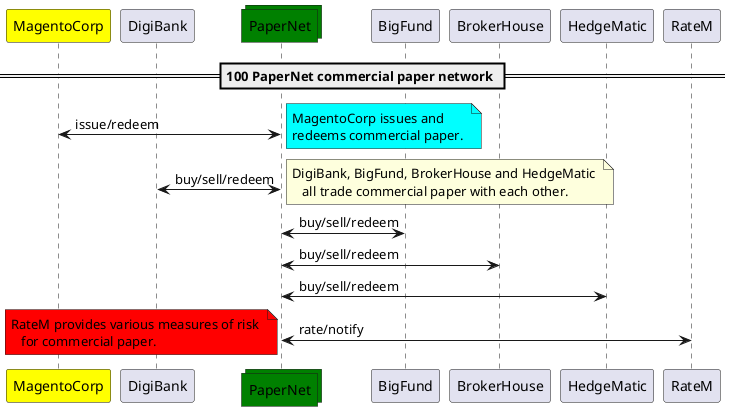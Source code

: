' https://hyperledger-fabric.readthedocs.io/en/release-1.4/developapps/scenario.html
' The PaperNet commercial paper network. Six organizations currently use PaperNet network to 
' issue, buy, sell, redeem and rate commercial paper. 
' MagentoCorp issues and redeems commercial paper. 
' DigiBank, BigFund, BrokerHouse and HedgeMatic all trade commercial paper with each other. 
' RateM provides various measures of risk for commercial paper.
'
@startuml

participant MagentoCorp #yellow
participant DigiBank
collections PaperNet #green
participant BigFund
participant BrokerHouse
participant HedgeMatic
participant RateM

== 100 PaperNet commercial paper network ==
MagentoCorp <-> PaperNet: issue/redeem
note right #aqua
  MagentoCorp issues and 
  redeems commercial paper. 
end note
DigiBank <-> PaperNet: buy/sell/redeem
note right
	DigiBank, BigFund, BrokerHouse and HedgeMatic 
    all trade commercial paper with each other. 
end note
BigFund <-> PaperNet: buy/sell/redeem
BrokerHouse <-> PaperNet: buy/sell/redeem
HedgeMatic <-> PaperNet: buy/sell/redeem
RateM <-> PaperNet: rate/notify
note left #red
	RateM provides various measures of risk 
    for commercial paper.
end note
@enduml